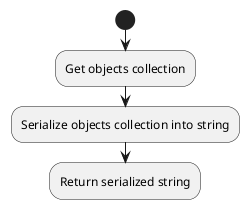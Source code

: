 @startuml
'https://plantuml.com/activity-diagram-beta

start
    :Get objects collection;

    :Serialize objects collection into string;

    :Return serialized string;
@enduml
